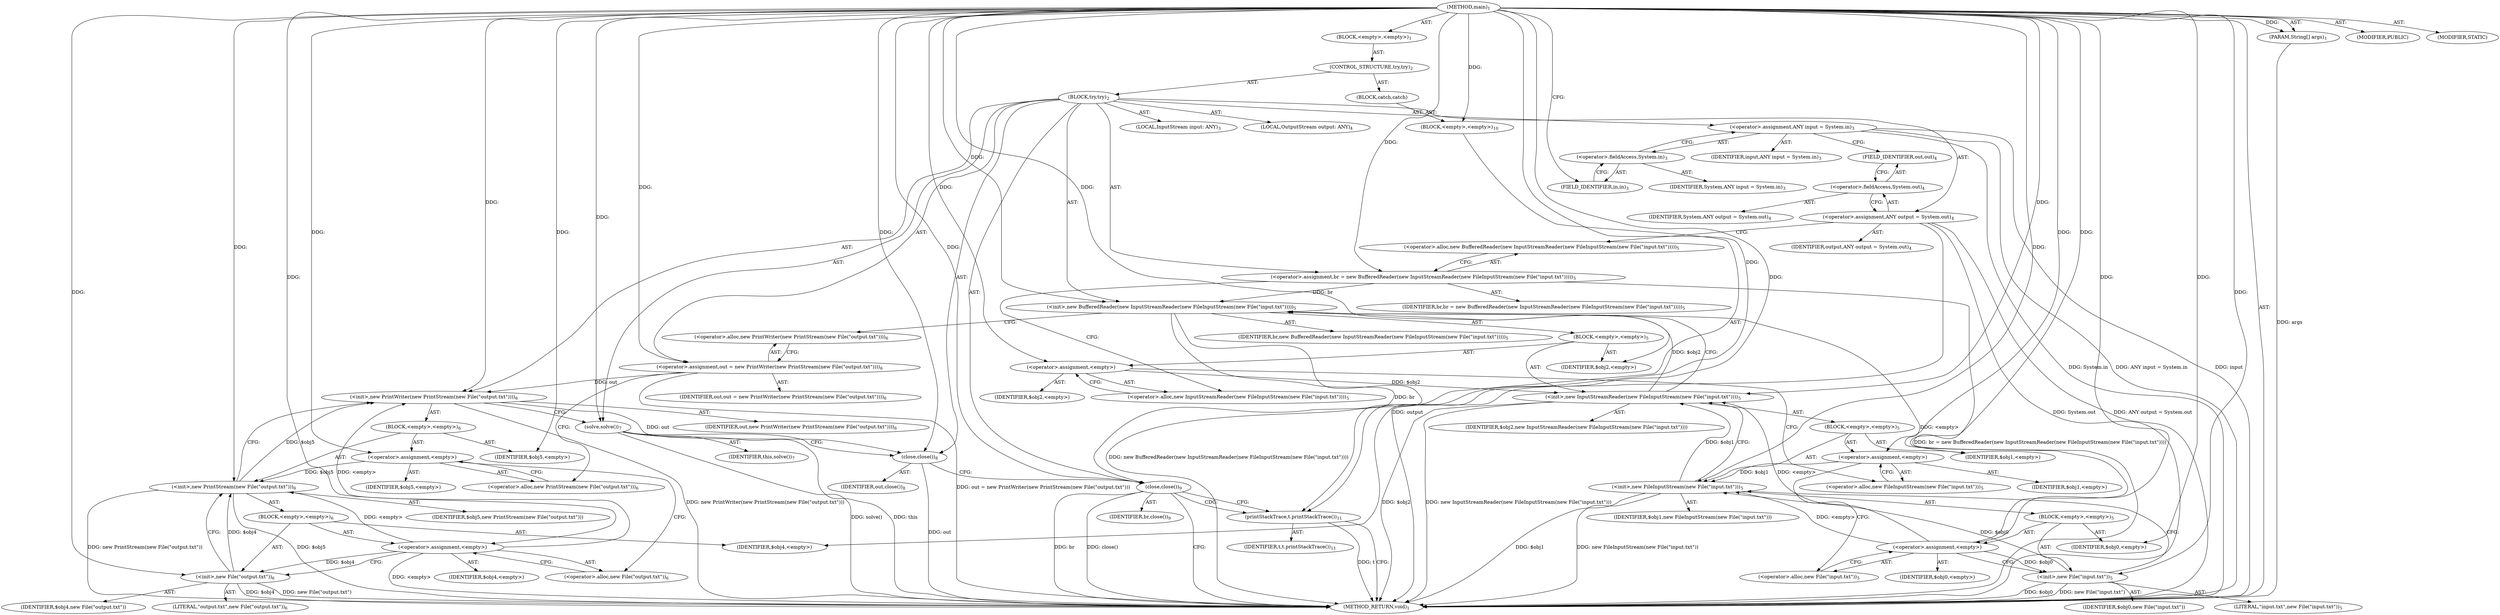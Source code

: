 digraph "main" {  
"17" [label = <(METHOD,main)<SUB>1</SUB>> ]
"18" [label = <(PARAM,String[] args)<SUB>1</SUB>> ]
"19" [label = <(BLOCK,&lt;empty&gt;,&lt;empty&gt;)<SUB>1</SUB>> ]
"20" [label = <(CONTROL_STRUCTURE,try,try)<SUB>2</SUB>> ]
"21" [label = <(BLOCK,try,try)<SUB>2</SUB>> ]
"22" [label = <(LOCAL,InputStream input: ANY)<SUB>3</SUB>> ]
"23" [label = <(&lt;operator&gt;.assignment,ANY input = System.in)<SUB>3</SUB>> ]
"24" [label = <(IDENTIFIER,input,ANY input = System.in)<SUB>3</SUB>> ]
"25" [label = <(&lt;operator&gt;.fieldAccess,System.in)<SUB>3</SUB>> ]
"26" [label = <(IDENTIFIER,System,ANY input = System.in)<SUB>3</SUB>> ]
"27" [label = <(FIELD_IDENTIFIER,in,in)<SUB>3</SUB>> ]
"28" [label = <(LOCAL,OutputStream output: ANY)<SUB>4</SUB>> ]
"29" [label = <(&lt;operator&gt;.assignment,ANY output = System.out)<SUB>4</SUB>> ]
"30" [label = <(IDENTIFIER,output,ANY output = System.out)<SUB>4</SUB>> ]
"31" [label = <(&lt;operator&gt;.fieldAccess,System.out)<SUB>4</SUB>> ]
"32" [label = <(IDENTIFIER,System,ANY output = System.out)<SUB>4</SUB>> ]
"33" [label = <(FIELD_IDENTIFIER,out,out)<SUB>4</SUB>> ]
"34" [label = <(&lt;operator&gt;.assignment,br = new BufferedReader(new InputStreamReader(new FileInputStream(new File(&quot;input.txt&quot;)))))<SUB>5</SUB>> ]
"35" [label = <(IDENTIFIER,br,br = new BufferedReader(new InputStreamReader(new FileInputStream(new File(&quot;input.txt&quot;)))))<SUB>5</SUB>> ]
"36" [label = <(&lt;operator&gt;.alloc,new BufferedReader(new InputStreamReader(new FileInputStream(new File(&quot;input.txt&quot;)))))<SUB>5</SUB>> ]
"37" [label = <(&lt;init&gt;,new BufferedReader(new InputStreamReader(new FileInputStream(new File(&quot;input.txt&quot;)))))<SUB>5</SUB>> ]
"38" [label = <(IDENTIFIER,br,new BufferedReader(new InputStreamReader(new FileInputStream(new File(&quot;input.txt&quot;)))))<SUB>5</SUB>> ]
"39" [label = <(BLOCK,&lt;empty&gt;,&lt;empty&gt;)<SUB>5</SUB>> ]
"40" [label = <(&lt;operator&gt;.assignment,&lt;empty&gt;)> ]
"41" [label = <(IDENTIFIER,$obj2,&lt;empty&gt;)> ]
"42" [label = <(&lt;operator&gt;.alloc,new InputStreamReader(new FileInputStream(new File(&quot;input.txt&quot;))))<SUB>5</SUB>> ]
"43" [label = <(&lt;init&gt;,new InputStreamReader(new FileInputStream(new File(&quot;input.txt&quot;))))<SUB>5</SUB>> ]
"44" [label = <(IDENTIFIER,$obj2,new InputStreamReader(new FileInputStream(new File(&quot;input.txt&quot;))))> ]
"45" [label = <(BLOCK,&lt;empty&gt;,&lt;empty&gt;)<SUB>5</SUB>> ]
"46" [label = <(&lt;operator&gt;.assignment,&lt;empty&gt;)> ]
"47" [label = <(IDENTIFIER,$obj1,&lt;empty&gt;)> ]
"48" [label = <(&lt;operator&gt;.alloc,new FileInputStream(new File(&quot;input.txt&quot;)))<SUB>5</SUB>> ]
"49" [label = <(&lt;init&gt;,new FileInputStream(new File(&quot;input.txt&quot;)))<SUB>5</SUB>> ]
"50" [label = <(IDENTIFIER,$obj1,new FileInputStream(new File(&quot;input.txt&quot;)))> ]
"51" [label = <(BLOCK,&lt;empty&gt;,&lt;empty&gt;)<SUB>5</SUB>> ]
"52" [label = <(&lt;operator&gt;.assignment,&lt;empty&gt;)> ]
"53" [label = <(IDENTIFIER,$obj0,&lt;empty&gt;)> ]
"54" [label = <(&lt;operator&gt;.alloc,new File(&quot;input.txt&quot;))<SUB>5</SUB>> ]
"55" [label = <(&lt;init&gt;,new File(&quot;input.txt&quot;))<SUB>5</SUB>> ]
"56" [label = <(IDENTIFIER,$obj0,new File(&quot;input.txt&quot;))> ]
"57" [label = <(LITERAL,&quot;input.txt&quot;,new File(&quot;input.txt&quot;))<SUB>5</SUB>> ]
"58" [label = <(IDENTIFIER,$obj0,&lt;empty&gt;)> ]
"59" [label = <(IDENTIFIER,$obj1,&lt;empty&gt;)> ]
"60" [label = <(IDENTIFIER,$obj2,&lt;empty&gt;)> ]
"61" [label = <(&lt;operator&gt;.assignment,out = new PrintWriter(new PrintStream(new File(&quot;output.txt&quot;))))<SUB>6</SUB>> ]
"62" [label = <(IDENTIFIER,out,out = new PrintWriter(new PrintStream(new File(&quot;output.txt&quot;))))<SUB>6</SUB>> ]
"63" [label = <(&lt;operator&gt;.alloc,new PrintWriter(new PrintStream(new File(&quot;output.txt&quot;))))<SUB>6</SUB>> ]
"64" [label = <(&lt;init&gt;,new PrintWriter(new PrintStream(new File(&quot;output.txt&quot;))))<SUB>6</SUB>> ]
"65" [label = <(IDENTIFIER,out,new PrintWriter(new PrintStream(new File(&quot;output.txt&quot;))))<SUB>6</SUB>> ]
"66" [label = <(BLOCK,&lt;empty&gt;,&lt;empty&gt;)<SUB>6</SUB>> ]
"67" [label = <(&lt;operator&gt;.assignment,&lt;empty&gt;)> ]
"68" [label = <(IDENTIFIER,$obj5,&lt;empty&gt;)> ]
"69" [label = <(&lt;operator&gt;.alloc,new PrintStream(new File(&quot;output.txt&quot;)))<SUB>6</SUB>> ]
"70" [label = <(&lt;init&gt;,new PrintStream(new File(&quot;output.txt&quot;)))<SUB>6</SUB>> ]
"71" [label = <(IDENTIFIER,$obj5,new PrintStream(new File(&quot;output.txt&quot;)))> ]
"72" [label = <(BLOCK,&lt;empty&gt;,&lt;empty&gt;)<SUB>6</SUB>> ]
"73" [label = <(&lt;operator&gt;.assignment,&lt;empty&gt;)> ]
"74" [label = <(IDENTIFIER,$obj4,&lt;empty&gt;)> ]
"75" [label = <(&lt;operator&gt;.alloc,new File(&quot;output.txt&quot;))<SUB>6</SUB>> ]
"76" [label = <(&lt;init&gt;,new File(&quot;output.txt&quot;))<SUB>6</SUB>> ]
"77" [label = <(IDENTIFIER,$obj4,new File(&quot;output.txt&quot;))> ]
"78" [label = <(LITERAL,&quot;output.txt&quot;,new File(&quot;output.txt&quot;))<SUB>6</SUB>> ]
"79" [label = <(IDENTIFIER,$obj4,&lt;empty&gt;)> ]
"80" [label = <(IDENTIFIER,$obj5,&lt;empty&gt;)> ]
"81" [label = <(solve,solve())<SUB>7</SUB>> ]
"82" [label = <(IDENTIFIER,this,solve())<SUB>7</SUB>> ]
"83" [label = <(close,close())<SUB>8</SUB>> ]
"84" [label = <(IDENTIFIER,out,close())<SUB>8</SUB>> ]
"85" [label = <(close,close())<SUB>9</SUB>> ]
"86" [label = <(IDENTIFIER,br,close())<SUB>9</SUB>> ]
"87" [label = <(BLOCK,catch,catch)> ]
"88" [label = <(BLOCK,&lt;empty&gt;,&lt;empty&gt;)<SUB>10</SUB>> ]
"89" [label = <(printStackTrace,t.printStackTrace())<SUB>11</SUB>> ]
"90" [label = <(IDENTIFIER,t,t.printStackTrace())<SUB>11</SUB>> ]
"91" [label = <(MODIFIER,PUBLIC)> ]
"92" [label = <(MODIFIER,STATIC)> ]
"93" [label = <(METHOD_RETURN,void)<SUB>1</SUB>> ]
  "17" -> "18"  [ label = "AST: "] 
  "17" -> "19"  [ label = "AST: "] 
  "17" -> "91"  [ label = "AST: "] 
  "17" -> "92"  [ label = "AST: "] 
  "17" -> "93"  [ label = "AST: "] 
  "19" -> "20"  [ label = "AST: "] 
  "20" -> "21"  [ label = "AST: "] 
  "20" -> "87"  [ label = "AST: "] 
  "21" -> "22"  [ label = "AST: "] 
  "21" -> "23"  [ label = "AST: "] 
  "21" -> "28"  [ label = "AST: "] 
  "21" -> "29"  [ label = "AST: "] 
  "21" -> "34"  [ label = "AST: "] 
  "21" -> "37"  [ label = "AST: "] 
  "21" -> "61"  [ label = "AST: "] 
  "21" -> "64"  [ label = "AST: "] 
  "21" -> "81"  [ label = "AST: "] 
  "21" -> "83"  [ label = "AST: "] 
  "21" -> "85"  [ label = "AST: "] 
  "23" -> "24"  [ label = "AST: "] 
  "23" -> "25"  [ label = "AST: "] 
  "25" -> "26"  [ label = "AST: "] 
  "25" -> "27"  [ label = "AST: "] 
  "29" -> "30"  [ label = "AST: "] 
  "29" -> "31"  [ label = "AST: "] 
  "31" -> "32"  [ label = "AST: "] 
  "31" -> "33"  [ label = "AST: "] 
  "34" -> "35"  [ label = "AST: "] 
  "34" -> "36"  [ label = "AST: "] 
  "37" -> "38"  [ label = "AST: "] 
  "37" -> "39"  [ label = "AST: "] 
  "39" -> "40"  [ label = "AST: "] 
  "39" -> "43"  [ label = "AST: "] 
  "39" -> "60"  [ label = "AST: "] 
  "40" -> "41"  [ label = "AST: "] 
  "40" -> "42"  [ label = "AST: "] 
  "43" -> "44"  [ label = "AST: "] 
  "43" -> "45"  [ label = "AST: "] 
  "45" -> "46"  [ label = "AST: "] 
  "45" -> "49"  [ label = "AST: "] 
  "45" -> "59"  [ label = "AST: "] 
  "46" -> "47"  [ label = "AST: "] 
  "46" -> "48"  [ label = "AST: "] 
  "49" -> "50"  [ label = "AST: "] 
  "49" -> "51"  [ label = "AST: "] 
  "51" -> "52"  [ label = "AST: "] 
  "51" -> "55"  [ label = "AST: "] 
  "51" -> "58"  [ label = "AST: "] 
  "52" -> "53"  [ label = "AST: "] 
  "52" -> "54"  [ label = "AST: "] 
  "55" -> "56"  [ label = "AST: "] 
  "55" -> "57"  [ label = "AST: "] 
  "61" -> "62"  [ label = "AST: "] 
  "61" -> "63"  [ label = "AST: "] 
  "64" -> "65"  [ label = "AST: "] 
  "64" -> "66"  [ label = "AST: "] 
  "66" -> "67"  [ label = "AST: "] 
  "66" -> "70"  [ label = "AST: "] 
  "66" -> "80"  [ label = "AST: "] 
  "67" -> "68"  [ label = "AST: "] 
  "67" -> "69"  [ label = "AST: "] 
  "70" -> "71"  [ label = "AST: "] 
  "70" -> "72"  [ label = "AST: "] 
  "72" -> "73"  [ label = "AST: "] 
  "72" -> "76"  [ label = "AST: "] 
  "72" -> "79"  [ label = "AST: "] 
  "73" -> "74"  [ label = "AST: "] 
  "73" -> "75"  [ label = "AST: "] 
  "76" -> "77"  [ label = "AST: "] 
  "76" -> "78"  [ label = "AST: "] 
  "81" -> "82"  [ label = "AST: "] 
  "83" -> "84"  [ label = "AST: "] 
  "85" -> "86"  [ label = "AST: "] 
  "87" -> "88"  [ label = "AST: "] 
  "88" -> "89"  [ label = "AST: "] 
  "89" -> "90"  [ label = "AST: "] 
  "23" -> "33"  [ label = "CFG: "] 
  "29" -> "36"  [ label = "CFG: "] 
  "34" -> "42"  [ label = "CFG: "] 
  "37" -> "63"  [ label = "CFG: "] 
  "61" -> "69"  [ label = "CFG: "] 
  "64" -> "81"  [ label = "CFG: "] 
  "81" -> "83"  [ label = "CFG: "] 
  "83" -> "85"  [ label = "CFG: "] 
  "85" -> "93"  [ label = "CFG: "] 
  "85" -> "89"  [ label = "CFG: "] 
  "25" -> "23"  [ label = "CFG: "] 
  "31" -> "29"  [ label = "CFG: "] 
  "36" -> "34"  [ label = "CFG: "] 
  "63" -> "61"  [ label = "CFG: "] 
  "89" -> "93"  [ label = "CFG: "] 
  "27" -> "25"  [ label = "CFG: "] 
  "33" -> "31"  [ label = "CFG: "] 
  "40" -> "48"  [ label = "CFG: "] 
  "43" -> "37"  [ label = "CFG: "] 
  "67" -> "75"  [ label = "CFG: "] 
  "70" -> "64"  [ label = "CFG: "] 
  "42" -> "40"  [ label = "CFG: "] 
  "69" -> "67"  [ label = "CFG: "] 
  "46" -> "54"  [ label = "CFG: "] 
  "49" -> "43"  [ label = "CFG: "] 
  "73" -> "76"  [ label = "CFG: "] 
  "76" -> "70"  [ label = "CFG: "] 
  "48" -> "46"  [ label = "CFG: "] 
  "75" -> "73"  [ label = "CFG: "] 
  "52" -> "55"  [ label = "CFG: "] 
  "55" -> "49"  [ label = "CFG: "] 
  "54" -> "52"  [ label = "CFG: "] 
  "17" -> "27"  [ label = "CFG: "] 
  "18" -> "93"  [ label = "DDG: args"] 
  "23" -> "93"  [ label = "DDG: input"] 
  "23" -> "93"  [ label = "DDG: System.in"] 
  "23" -> "93"  [ label = "DDG: ANY input = System.in"] 
  "29" -> "93"  [ label = "DDG: output"] 
  "29" -> "93"  [ label = "DDG: System.out"] 
  "29" -> "93"  [ label = "DDG: ANY output = System.out"] 
  "34" -> "93"  [ label = "DDG: br = new BufferedReader(new InputStreamReader(new FileInputStream(new File(&quot;input.txt&quot;))))"] 
  "43" -> "93"  [ label = "DDG: $obj2"] 
  "49" -> "93"  [ label = "DDG: $obj1"] 
  "55" -> "93"  [ label = "DDG: $obj0"] 
  "55" -> "93"  [ label = "DDG: new File(&quot;input.txt&quot;)"] 
  "49" -> "93"  [ label = "DDG: new FileInputStream(new File(&quot;input.txt&quot;))"] 
  "43" -> "93"  [ label = "DDG: new InputStreamReader(new FileInputStream(new File(&quot;input.txt&quot;)))"] 
  "37" -> "93"  [ label = "DDG: new BufferedReader(new InputStreamReader(new FileInputStream(new File(&quot;input.txt&quot;))))"] 
  "61" -> "93"  [ label = "DDG: out = new PrintWriter(new PrintStream(new File(&quot;output.txt&quot;)))"] 
  "70" -> "93"  [ label = "DDG: $obj5"] 
  "73" -> "93"  [ label = "DDG: &lt;empty&gt;"] 
  "76" -> "93"  [ label = "DDG: $obj4"] 
  "76" -> "93"  [ label = "DDG: new File(&quot;output.txt&quot;)"] 
  "70" -> "93"  [ label = "DDG: new PrintStream(new File(&quot;output.txt&quot;))"] 
  "64" -> "93"  [ label = "DDG: new PrintWriter(new PrintStream(new File(&quot;output.txt&quot;)))"] 
  "81" -> "93"  [ label = "DDG: solve()"] 
  "83" -> "93"  [ label = "DDG: out"] 
  "85" -> "93"  [ label = "DDG: br"] 
  "85" -> "93"  [ label = "DDG: close()"] 
  "81" -> "93"  [ label = "DDG: this"] 
  "89" -> "93"  [ label = "DDG: t"] 
  "17" -> "18"  [ label = "DDG: "] 
  "17" -> "34"  [ label = "DDG: "] 
  "17" -> "61"  [ label = "DDG: "] 
  "17" -> "88"  [ label = "DDG: "] 
  "34" -> "37"  [ label = "DDG: br"] 
  "17" -> "37"  [ label = "DDG: "] 
  "52" -> "37"  [ label = "DDG: &lt;empty&gt;"] 
  "43" -> "37"  [ label = "DDG: $obj2"] 
  "61" -> "64"  [ label = "DDG: out"] 
  "17" -> "64"  [ label = "DDG: "] 
  "73" -> "64"  [ label = "DDG: &lt;empty&gt;"] 
  "70" -> "64"  [ label = "DDG: $obj5"] 
  "17" -> "81"  [ label = "DDG: "] 
  "64" -> "83"  [ label = "DDG: out"] 
  "17" -> "83"  [ label = "DDG: "] 
  "37" -> "85"  [ label = "DDG: br"] 
  "17" -> "85"  [ label = "DDG: "] 
  "17" -> "40"  [ label = "DDG: "] 
  "17" -> "60"  [ label = "DDG: "] 
  "17" -> "67"  [ label = "DDG: "] 
  "17" -> "80"  [ label = "DDG: "] 
  "17" -> "89"  [ label = "DDG: "] 
  "40" -> "43"  [ label = "DDG: $obj2"] 
  "17" -> "43"  [ label = "DDG: "] 
  "52" -> "43"  [ label = "DDG: &lt;empty&gt;"] 
  "49" -> "43"  [ label = "DDG: $obj1"] 
  "67" -> "70"  [ label = "DDG: $obj5"] 
  "17" -> "70"  [ label = "DDG: "] 
  "73" -> "70"  [ label = "DDG: &lt;empty&gt;"] 
  "76" -> "70"  [ label = "DDG: $obj4"] 
  "17" -> "46"  [ label = "DDG: "] 
  "17" -> "59"  [ label = "DDG: "] 
  "17" -> "73"  [ label = "DDG: "] 
  "17" -> "79"  [ label = "DDG: "] 
  "46" -> "49"  [ label = "DDG: $obj1"] 
  "17" -> "49"  [ label = "DDG: "] 
  "52" -> "49"  [ label = "DDG: &lt;empty&gt;"] 
  "55" -> "49"  [ label = "DDG: $obj0"] 
  "73" -> "76"  [ label = "DDG: $obj4"] 
  "17" -> "76"  [ label = "DDG: "] 
  "17" -> "52"  [ label = "DDG: "] 
  "17" -> "58"  [ label = "DDG: "] 
  "52" -> "55"  [ label = "DDG: $obj0"] 
  "17" -> "55"  [ label = "DDG: "] 
  "85" -> "89"  [ label = "CDG: "] 
}
